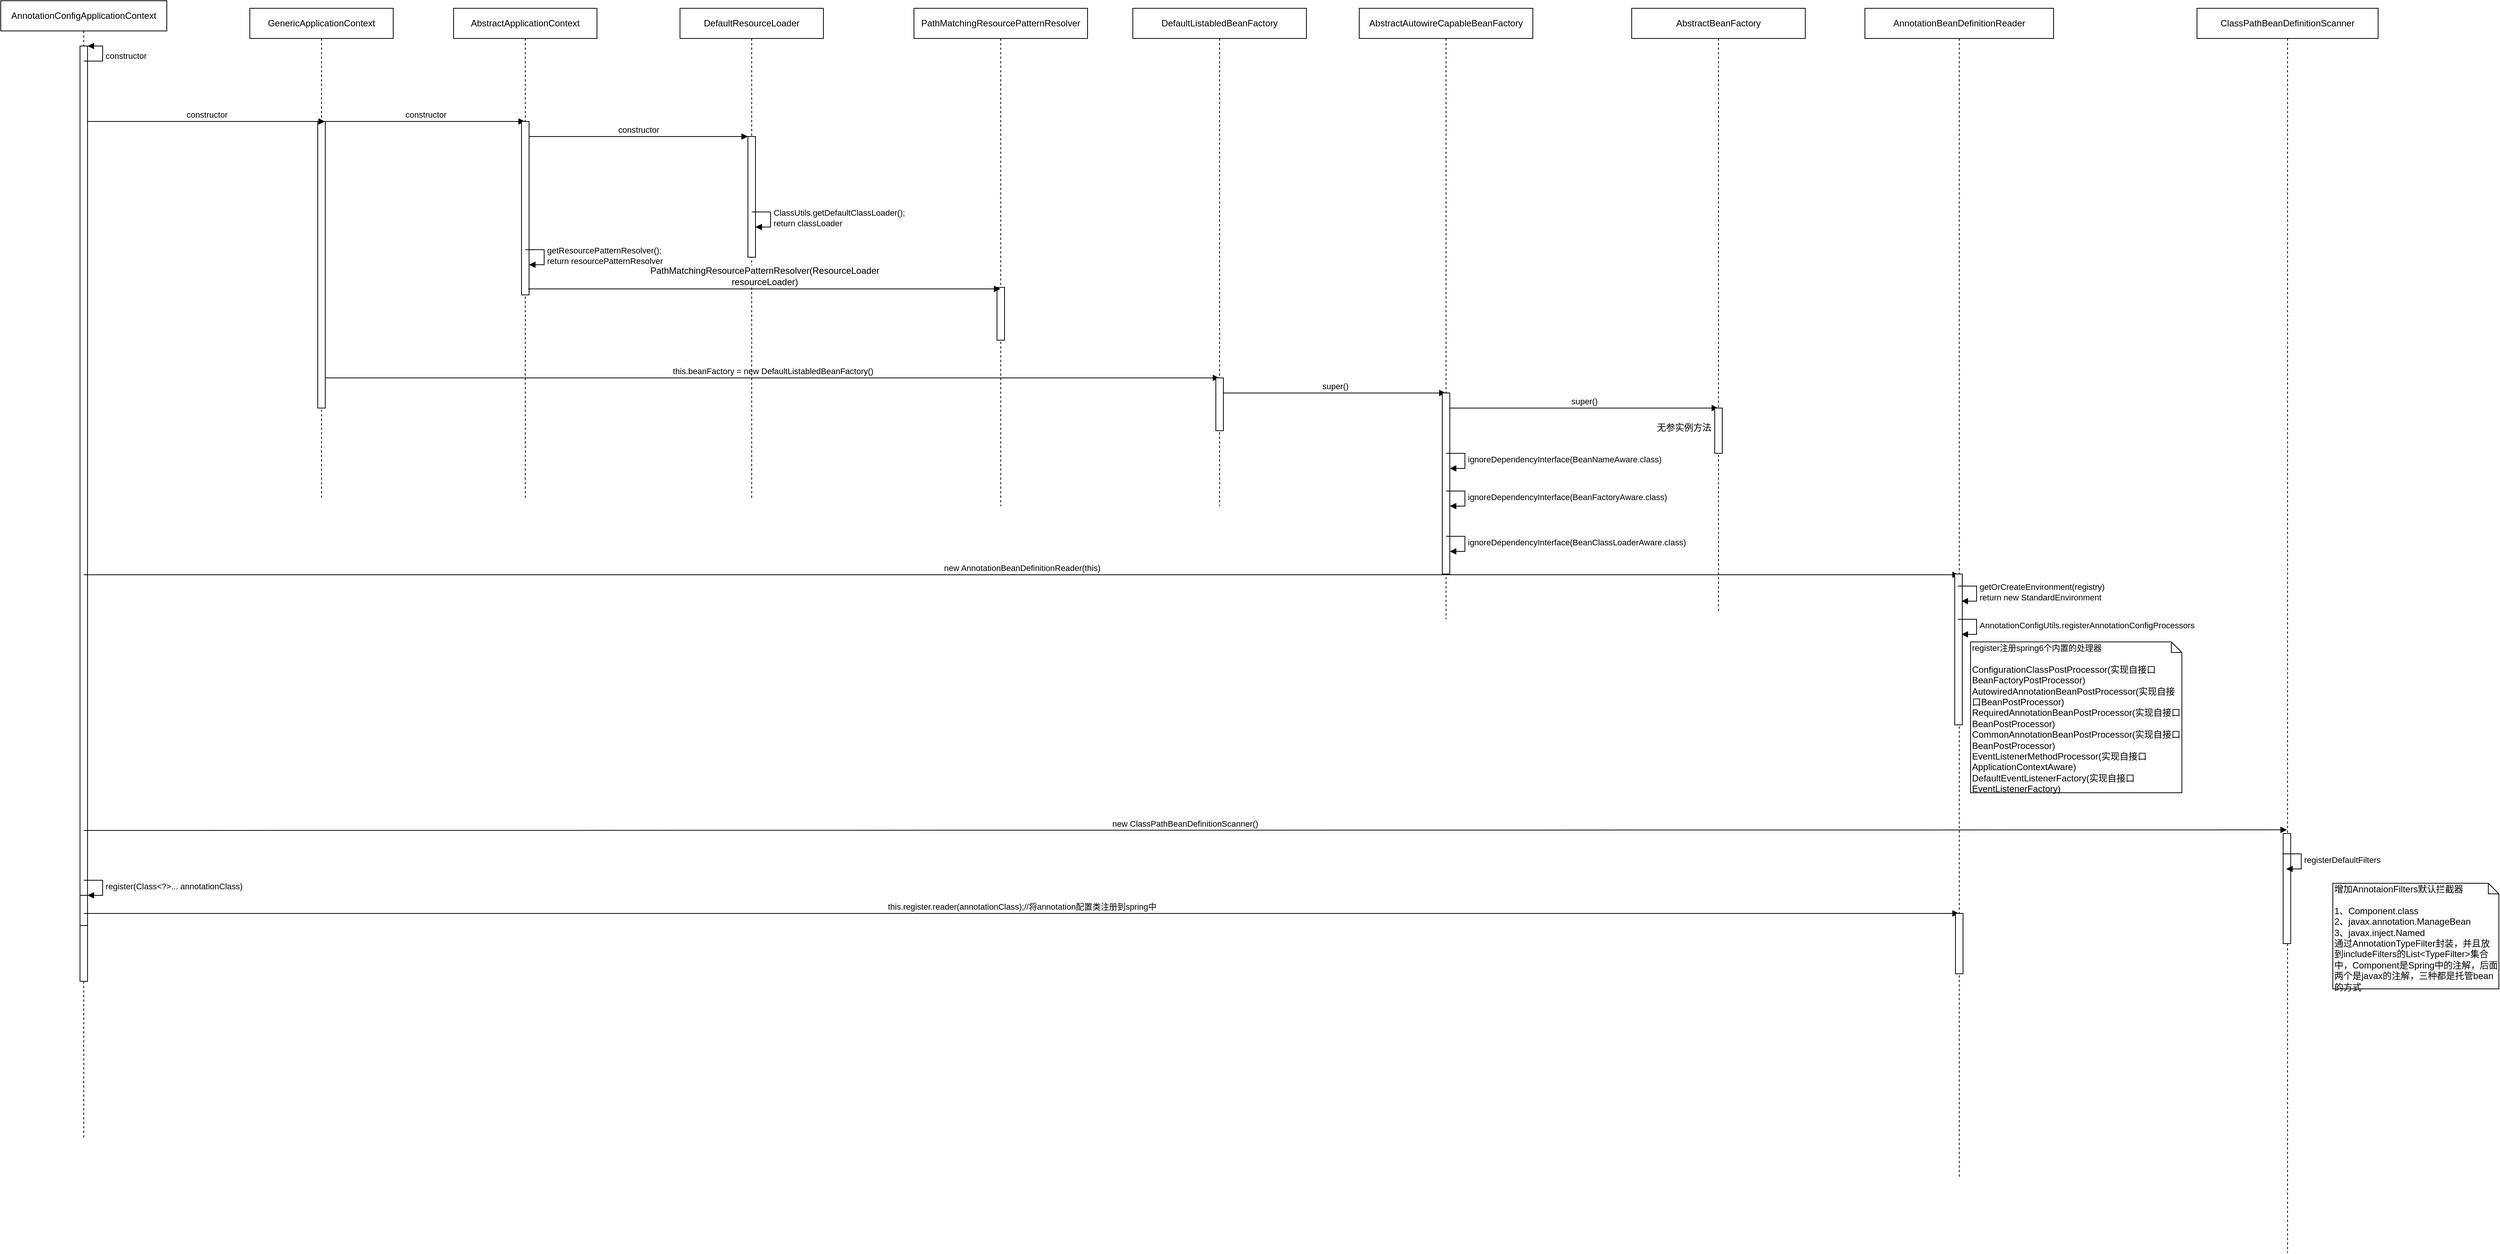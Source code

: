 <mxfile version="12.6.2" type="github">
  <diagram id="J6FIPwA2dGFhnOmoy--k" name="第 1 页">
    <mxGraphModel dx="2024" dy="954" grid="1" gridSize="10" guides="1" tooltips="1" connect="1" arrows="1" fold="1" page="1" pageScale="1" pageWidth="827" pageHeight="1169" math="0" shadow="0">
      <root>
        <mxCell id="0"/>
        <mxCell id="1" parent="0"/>
        <mxCell id="8ODlPxmyZQtsZDisSIkz-1" value="AnnotationConfigApplicationContext" style="shape=umlLifeline;perimeter=lifelinePerimeter;whiteSpace=wrap;html=1;container=1;collapsible=0;recursiveResize=0;outlineConnect=0;" parent="1" vertex="1">
          <mxGeometry x="90" y="100" width="220" height="1510" as="geometry"/>
        </mxCell>
        <mxCell id="8ODlPxmyZQtsZDisSIkz-9" value="" style="html=1;points=[];perimeter=orthogonalPerimeter;" parent="8ODlPxmyZQtsZDisSIkz-1" vertex="1">
          <mxGeometry x="105" y="60" width="10" height="1240" as="geometry"/>
        </mxCell>
        <mxCell id="8ODlPxmyZQtsZDisSIkz-10" value="constructor" style="edgeStyle=orthogonalEdgeStyle;html=1;align=left;spacingLeft=2;endArrow=block;rounded=0;entryX=1;entryY=0;" parent="8ODlPxmyZQtsZDisSIkz-1" target="8ODlPxmyZQtsZDisSIkz-9" edge="1">
          <mxGeometry relative="1" as="geometry">
            <mxPoint x="110" y="80" as="sourcePoint"/>
            <Array as="points">
              <mxPoint x="135" y="80"/>
            </Array>
          </mxGeometry>
        </mxCell>
        <mxCell id="8ODlPxmyZQtsZDisSIkz-55" value="new AnnotationBeanDefinitionReader(this)" style="html=1;verticalAlign=bottom;endArrow=block;" parent="8ODlPxmyZQtsZDisSIkz-1" target="8ODlPxmyZQtsZDisSIkz-52" edge="1">
          <mxGeometry width="80" relative="1" as="geometry">
            <mxPoint x="110" y="761" as="sourcePoint"/>
            <mxPoint x="190" y="761" as="targetPoint"/>
          </mxGeometry>
        </mxCell>
        <mxCell id="rK2NWTrXdCGRy9BM0mTn-6" value="new ClassPathBeanDefinitionScanner()" style="html=1;verticalAlign=bottom;endArrow=block;entryX=0.5;entryY=-0.033;entryDx=0;entryDy=0;entryPerimeter=0;" edge="1" parent="8ODlPxmyZQtsZDisSIkz-1" target="rK2NWTrXdCGRy9BM0mTn-5">
          <mxGeometry width="80" relative="1" as="geometry">
            <mxPoint x="110" y="1100" as="sourcePoint"/>
            <mxPoint x="3030" y="1100" as="targetPoint"/>
          </mxGeometry>
        </mxCell>
        <mxCell id="rK2NWTrXdCGRy9BM0mTn-19" value="" style="html=1;points=[];perimeter=orthogonalPerimeter;" vertex="1" parent="8ODlPxmyZQtsZDisSIkz-1">
          <mxGeometry x="105" y="1186" width="10" height="40" as="geometry"/>
        </mxCell>
        <mxCell id="rK2NWTrXdCGRy9BM0mTn-20" value="register(Class&amp;lt;?&amp;gt;... annotationClass)" style="edgeStyle=orthogonalEdgeStyle;html=1;align=left;spacingLeft=2;endArrow=block;rounded=0;entryX=1;entryY=0;" edge="1" target="rK2NWTrXdCGRy9BM0mTn-19" parent="8ODlPxmyZQtsZDisSIkz-1">
          <mxGeometry relative="1" as="geometry">
            <mxPoint x="110" y="1166" as="sourcePoint"/>
            <Array as="points">
              <mxPoint x="135" y="1166"/>
            </Array>
          </mxGeometry>
        </mxCell>
        <mxCell id="rK2NWTrXdCGRy9BM0mTn-22" value="this.register.reader(annotationClass);//将annotation配置类注册到spring中" style="html=1;verticalAlign=bottom;endArrow=block;" edge="1" parent="8ODlPxmyZQtsZDisSIkz-1" target="8ODlPxmyZQtsZDisSIkz-52">
          <mxGeometry width="80" relative="1" as="geometry">
            <mxPoint x="110" y="1210" as="sourcePoint"/>
            <mxPoint x="190" y="1210" as="targetPoint"/>
          </mxGeometry>
        </mxCell>
        <mxCell id="8ODlPxmyZQtsZDisSIkz-2" value="GenericApplicationContext" style="shape=umlLifeline;perimeter=lifelinePerimeter;whiteSpace=wrap;html=1;container=1;collapsible=0;recursiveResize=0;outlineConnect=0;" parent="1" vertex="1">
          <mxGeometry x="420" y="110" width="190" height="650" as="geometry"/>
        </mxCell>
        <mxCell id="8ODlPxmyZQtsZDisSIkz-11" value="" style="html=1;points=[];perimeter=orthogonalPerimeter;" parent="8ODlPxmyZQtsZDisSIkz-2" vertex="1">
          <mxGeometry x="90" y="150" width="10" height="380" as="geometry"/>
        </mxCell>
        <mxCell id="8ODlPxmyZQtsZDisSIkz-14" value="constructor" style="html=1;verticalAlign=bottom;endArrow=block;" parent="8ODlPxmyZQtsZDisSIkz-2" target="8ODlPxmyZQtsZDisSIkz-6" edge="1">
          <mxGeometry width="80" relative="1" as="geometry">
            <mxPoint x="100" y="150" as="sourcePoint"/>
            <mxPoint x="180" y="150" as="targetPoint"/>
          </mxGeometry>
        </mxCell>
        <mxCell id="8ODlPxmyZQtsZDisSIkz-27" value="this.beanFactory = new DefaultListabledBeanFactory()" style="html=1;verticalAlign=bottom;endArrow=block;" parent="8ODlPxmyZQtsZDisSIkz-2" target="8ODlPxmyZQtsZDisSIkz-25" edge="1">
          <mxGeometry width="80" relative="1" as="geometry">
            <mxPoint x="100" y="490" as="sourcePoint"/>
            <mxPoint x="180" y="490" as="targetPoint"/>
          </mxGeometry>
        </mxCell>
        <mxCell id="8ODlPxmyZQtsZDisSIkz-6" value="AbstractApplicationContext" style="shape=umlLifeline;perimeter=lifelinePerimeter;whiteSpace=wrap;html=1;container=1;collapsible=0;recursiveResize=0;outlineConnect=0;" parent="1" vertex="1">
          <mxGeometry x="690" y="110" width="190" height="650" as="geometry"/>
        </mxCell>
        <mxCell id="8ODlPxmyZQtsZDisSIkz-13" value="" style="html=1;points=[];perimeter=orthogonalPerimeter;" parent="8ODlPxmyZQtsZDisSIkz-6" vertex="1">
          <mxGeometry x="90" y="150" width="10" height="230" as="geometry"/>
        </mxCell>
        <mxCell id="8ODlPxmyZQtsZDisSIkz-16" value="constructor" style="html=1;verticalAlign=bottom;endArrow=block;" parent="8ODlPxmyZQtsZDisSIkz-6" target="8ODlPxmyZQtsZDisSIkz-15" edge="1">
          <mxGeometry width="80" relative="1" as="geometry">
            <mxPoint x="100" y="170" as="sourcePoint"/>
            <mxPoint x="180" y="170" as="targetPoint"/>
          </mxGeometry>
        </mxCell>
        <mxCell id="8ODlPxmyZQtsZDisSIkz-20" value="getResourcePatternResolver();&lt;br&gt;return resourcePatternResolver" style="edgeStyle=orthogonalEdgeStyle;html=1;align=left;spacingLeft=2;endArrow=block;rounded=0;entryX=1;entryY=0;" parent="8ODlPxmyZQtsZDisSIkz-6" edge="1">
          <mxGeometry relative="1" as="geometry">
            <mxPoint x="95" y="320" as="sourcePoint"/>
            <Array as="points">
              <mxPoint x="120" y="320"/>
            </Array>
            <mxPoint x="100" y="340" as="targetPoint"/>
          </mxGeometry>
        </mxCell>
        <mxCell id="8ODlPxmyZQtsZDisSIkz-7" value="DefaultResourceLoader" style="shape=umlLifeline;perimeter=lifelinePerimeter;whiteSpace=wrap;html=1;container=1;collapsible=0;recursiveResize=0;outlineConnect=0;" parent="1" vertex="1">
          <mxGeometry x="990" y="110" width="190" height="650" as="geometry"/>
        </mxCell>
        <mxCell id="8ODlPxmyZQtsZDisSIkz-15" value="" style="html=1;points=[];perimeter=orthogonalPerimeter;" parent="8ODlPxmyZQtsZDisSIkz-7" vertex="1">
          <mxGeometry x="90" y="170" width="10" height="160" as="geometry"/>
        </mxCell>
        <mxCell id="8ODlPxmyZQtsZDisSIkz-18" value="ClassUtils.getDefaultClassLoader();&lt;br&gt;return classLoader" style="edgeStyle=orthogonalEdgeStyle;html=1;align=left;spacingLeft=2;endArrow=block;rounded=0;entryX=1;entryY=0;" parent="8ODlPxmyZQtsZDisSIkz-7" edge="1">
          <mxGeometry relative="1" as="geometry">
            <mxPoint x="95" y="270" as="sourcePoint"/>
            <Array as="points">
              <mxPoint x="120" y="270"/>
            </Array>
            <mxPoint x="100" y="290" as="targetPoint"/>
          </mxGeometry>
        </mxCell>
        <mxCell id="8ODlPxmyZQtsZDisSIkz-21" value="PathMatchingResourcePatternResolver" style="shape=umlLifeline;perimeter=lifelinePerimeter;whiteSpace=wrap;html=1;container=1;collapsible=0;recursiveResize=0;outlineConnect=0;" parent="1" vertex="1">
          <mxGeometry x="1300" y="110" width="230" height="660" as="geometry"/>
        </mxCell>
        <mxCell id="8ODlPxmyZQtsZDisSIkz-23" value="" style="html=1;points=[];perimeter=orthogonalPerimeter;" parent="8ODlPxmyZQtsZDisSIkz-21" vertex="1">
          <mxGeometry x="110" y="370" width="10" height="70" as="geometry"/>
        </mxCell>
        <mxCell id="8ODlPxmyZQtsZDisSIkz-22" value="&lt;span style=&quot;font-size: 12px ; white-space: normal ; background-color: rgb(248 , 249 , 250)&quot;&gt;PathMatchingResourcePatternResolver(ResourceLoader resourceLoader)&lt;/span&gt;" style="html=1;verticalAlign=bottom;endArrow=block;exitX=0.9;exitY=0.8;exitDx=0;exitDy=0;exitPerimeter=0;" parent="1" target="8ODlPxmyZQtsZDisSIkz-21" edge="1">
          <mxGeometry width="80" relative="1" as="geometry">
            <mxPoint x="789" y="482" as="sourcePoint"/>
            <mxPoint x="870" y="470" as="targetPoint"/>
          </mxGeometry>
        </mxCell>
        <mxCell id="8ODlPxmyZQtsZDisSIkz-25" value="DefaultListabledBeanFactory" style="shape=umlLifeline;perimeter=lifelinePerimeter;whiteSpace=wrap;html=1;container=1;collapsible=0;recursiveResize=0;outlineConnect=0;" parent="1" vertex="1">
          <mxGeometry x="1590" y="110" width="230" height="660" as="geometry"/>
        </mxCell>
        <mxCell id="8ODlPxmyZQtsZDisSIkz-26" value="" style="html=1;points=[];perimeter=orthogonalPerimeter;" parent="8ODlPxmyZQtsZDisSIkz-25" vertex="1">
          <mxGeometry x="110" y="490" width="10" height="70" as="geometry"/>
        </mxCell>
        <mxCell id="8ODlPxmyZQtsZDisSIkz-30" value="super()" style="html=1;verticalAlign=bottom;endArrow=block;" parent="8ODlPxmyZQtsZDisSIkz-25" target="8ODlPxmyZQtsZDisSIkz-28" edge="1">
          <mxGeometry width="80" relative="1" as="geometry">
            <mxPoint x="120" y="510" as="sourcePoint"/>
            <mxPoint x="200" y="510" as="targetPoint"/>
          </mxGeometry>
        </mxCell>
        <mxCell id="8ODlPxmyZQtsZDisSIkz-28" value="AbstractAutowireCapableBeanFactory" style="shape=umlLifeline;perimeter=lifelinePerimeter;whiteSpace=wrap;html=1;container=1;collapsible=0;recursiveResize=0;outlineConnect=0;" parent="1" vertex="1">
          <mxGeometry x="1890" y="110" width="230" height="810" as="geometry"/>
        </mxCell>
        <mxCell id="8ODlPxmyZQtsZDisSIkz-29" value="" style="html=1;points=[];perimeter=orthogonalPerimeter;" parent="8ODlPxmyZQtsZDisSIkz-28" vertex="1">
          <mxGeometry x="110" y="510" width="10" height="240" as="geometry"/>
        </mxCell>
        <mxCell id="8ODlPxmyZQtsZDisSIkz-34" value="super()" style="html=1;verticalAlign=bottom;endArrow=block;" parent="8ODlPxmyZQtsZDisSIkz-28" target="8ODlPxmyZQtsZDisSIkz-31" edge="1">
          <mxGeometry width="80" relative="1" as="geometry">
            <mxPoint x="120" y="530" as="sourcePoint"/>
            <mxPoint x="200" y="530" as="targetPoint"/>
          </mxGeometry>
        </mxCell>
        <mxCell id="8ODlPxmyZQtsZDisSIkz-37" value="ignoreDependencyInterface(BeanNameAware.class)" style="edgeStyle=orthogonalEdgeStyle;html=1;align=left;spacingLeft=2;endArrow=block;rounded=0;entryX=1;entryY=0;" parent="8ODlPxmyZQtsZDisSIkz-28" edge="1">
          <mxGeometry relative="1" as="geometry">
            <mxPoint x="115" y="590" as="sourcePoint"/>
            <Array as="points">
              <mxPoint x="140" y="590"/>
            </Array>
            <mxPoint x="120" y="610" as="targetPoint"/>
          </mxGeometry>
        </mxCell>
        <mxCell id="8ODlPxmyZQtsZDisSIkz-41" value="ignoreDependencyInterface(BeanFactoryAware.class)" style="edgeStyle=orthogonalEdgeStyle;html=1;align=left;spacingLeft=2;endArrow=block;rounded=0;entryX=1;entryY=0;" parent="8ODlPxmyZQtsZDisSIkz-28" edge="1">
          <mxGeometry relative="1" as="geometry">
            <mxPoint x="115" y="640" as="sourcePoint"/>
            <Array as="points">
              <mxPoint x="140" y="640"/>
            </Array>
            <mxPoint x="120" y="660" as="targetPoint"/>
          </mxGeometry>
        </mxCell>
        <mxCell id="8ODlPxmyZQtsZDisSIkz-43" value="ignoreDependencyInterface(BeanClassLoaderAware.class)" style="edgeStyle=orthogonalEdgeStyle;html=1;align=left;spacingLeft=2;endArrow=block;rounded=0;entryX=1;entryY=0;" parent="8ODlPxmyZQtsZDisSIkz-28" edge="1">
          <mxGeometry relative="1" as="geometry">
            <mxPoint x="115" y="700" as="sourcePoint"/>
            <Array as="points">
              <mxPoint x="140" y="700"/>
            </Array>
            <mxPoint x="120" y="720" as="targetPoint"/>
          </mxGeometry>
        </mxCell>
        <mxCell id="8ODlPxmyZQtsZDisSIkz-31" value="AbstractBeanFactory" style="shape=umlLifeline;perimeter=lifelinePerimeter;whiteSpace=wrap;html=1;container=1;collapsible=0;recursiveResize=0;outlineConnect=0;" parent="1" vertex="1">
          <mxGeometry x="2251" y="110" width="230" height="800" as="geometry"/>
        </mxCell>
        <mxCell id="8ODlPxmyZQtsZDisSIkz-32" value="" style="html=1;points=[];perimeter=orthogonalPerimeter;" parent="8ODlPxmyZQtsZDisSIkz-31" vertex="1">
          <mxGeometry x="110" y="530" width="10" height="60" as="geometry"/>
        </mxCell>
        <mxCell id="8ODlPxmyZQtsZDisSIkz-35" value="无参实例方法" style="text;html=1;align=center;verticalAlign=middle;resizable=0;points=[];autosize=1;" parent="1" vertex="1">
          <mxGeometry x="2275" y="656" width="90" height="20" as="geometry"/>
        </mxCell>
        <mxCell id="8ODlPxmyZQtsZDisSIkz-52" value="AnnotationBeanDefinitionReader" style="shape=umlLifeline;perimeter=lifelinePerimeter;whiteSpace=wrap;html=1;container=1;collapsible=0;recursiveResize=0;outlineConnect=0;" parent="1" vertex="1">
          <mxGeometry x="2560" y="110" width="250" height="1550" as="geometry"/>
        </mxCell>
        <mxCell id="8ODlPxmyZQtsZDisSIkz-54" value="" style="html=1;points=[];perimeter=orthogonalPerimeter;" parent="8ODlPxmyZQtsZDisSIkz-52" vertex="1">
          <mxGeometry x="119" y="750" width="10" height="200" as="geometry"/>
        </mxCell>
        <mxCell id="8ODlPxmyZQtsZDisSIkz-57" value="getOrCreateEnvironment(registry)&lt;br&gt;return new StandardEnvironment" style="edgeStyle=orthogonalEdgeStyle;html=1;align=left;spacingLeft=2;endArrow=block;rounded=0;entryX=1;entryY=0;" parent="8ODlPxmyZQtsZDisSIkz-52" edge="1">
          <mxGeometry relative="1" as="geometry">
            <mxPoint x="123" y="766" as="sourcePoint"/>
            <Array as="points">
              <mxPoint x="148" y="766"/>
            </Array>
            <mxPoint x="128" y="786" as="targetPoint"/>
          </mxGeometry>
        </mxCell>
        <mxCell id="rK2NWTrXdCGRy9BM0mTn-2" value="AnnotationConfigUtils.registerAnnotationConfigProcessors" style="edgeStyle=orthogonalEdgeStyle;html=1;align=left;spacingLeft=2;endArrow=block;rounded=0;entryX=1;entryY=0;" edge="1" parent="8ODlPxmyZQtsZDisSIkz-52">
          <mxGeometry relative="1" as="geometry">
            <mxPoint x="123" y="810" as="sourcePoint"/>
            <Array as="points">
              <mxPoint x="148" y="810"/>
            </Array>
            <mxPoint x="128" y="830" as="targetPoint"/>
          </mxGeometry>
        </mxCell>
        <mxCell id="rK2NWTrXdCGRy9BM0mTn-21" value="" style="html=1;points=[];perimeter=orthogonalPerimeter;" vertex="1" parent="8ODlPxmyZQtsZDisSIkz-52">
          <mxGeometry x="120" y="1200" width="10" height="80" as="geometry"/>
        </mxCell>
        <mxCell id="8ODlPxmyZQtsZDisSIkz-12" value="constructor" style="html=1;verticalAlign=bottom;endArrow=block;" parent="1" edge="1">
          <mxGeometry width="80" relative="1" as="geometry">
            <mxPoint x="205" y="260" as="sourcePoint"/>
            <mxPoint x="519.5" y="260" as="targetPoint"/>
          </mxGeometry>
        </mxCell>
        <mxCell id="rK2NWTrXdCGRy9BM0mTn-3" value="&lt;span style=&quot;font-size: 11px ; white-space: nowrap ; background-color: rgb(255 , 255 , 255)&quot;&gt;register注册spring6个内置的处理器&lt;/span&gt;&lt;br&gt;&lt;br&gt;&lt;div&gt;ConfigurationClassPostProcessor(实现自接口BeanFactoryPostProcessor)&lt;br&gt;&lt;/div&gt;&lt;div&gt;AutowiredAnnotationBeanPostProcessor(实现自接口BeanPostProcessor)&lt;br&gt;&lt;/div&gt;&lt;div&gt;RequiredAnnotationBeanPostProcessor(实现自接口BeanPostProcessor)&lt;br&gt;&lt;/div&gt;&lt;div&gt;CommonAnnotationBeanPostProcessor(实现自接口BeanPostProcessor)&lt;br&gt;&lt;/div&gt;&lt;div&gt;EventListenerMethodProcessor(实现自接口ApplicationContextAware)&lt;br&gt;&lt;/div&gt;&lt;div&gt;DefaultEventListenerFactory(实现自接口EventListenerFactory)&amp;nbsp;&lt;/div&gt;" style="shape=note;whiteSpace=wrap;html=1;size=14;verticalAlign=top;align=left;spacingTop=-6;" vertex="1" parent="1">
          <mxGeometry x="2700" y="950" width="280" height="200" as="geometry"/>
        </mxCell>
        <mxCell id="rK2NWTrXdCGRy9BM0mTn-4" value="ClassPathBeanDefinitionScanner" style="shape=umlLifeline;perimeter=lifelinePerimeter;whiteSpace=wrap;html=1;container=1;collapsible=0;recursiveResize=0;outlineConnect=0;" vertex="1" parent="1">
          <mxGeometry x="3000" y="110" width="240" height="1650" as="geometry"/>
        </mxCell>
        <mxCell id="rK2NWTrXdCGRy9BM0mTn-5" value="" style="html=1;points=[];perimeter=orthogonalPerimeter;" vertex="1" parent="rK2NWTrXdCGRy9BM0mTn-4">
          <mxGeometry x="114.17" y="1094" width="10" height="146" as="geometry"/>
        </mxCell>
        <mxCell id="rK2NWTrXdCGRy9BM0mTn-8" value="registerDefaultFilters" style="edgeStyle=orthogonalEdgeStyle;html=1;align=left;spacingLeft=2;endArrow=block;rounded=0;entryX=1;entryY=0;" edge="1" parent="rK2NWTrXdCGRy9BM0mTn-4">
          <mxGeometry relative="1" as="geometry">
            <mxPoint x="113.17" y="1121" as="sourcePoint"/>
            <Array as="points">
              <mxPoint x="138.17" y="1121"/>
            </Array>
            <mxPoint x="118.17" y="1141" as="targetPoint"/>
          </mxGeometry>
        </mxCell>
        <mxCell id="rK2NWTrXdCGRy9BM0mTn-10" value="增加AnnotaionFilters默认拦截器&lt;br&gt;&lt;br&gt;1、Component.class&lt;br&gt;2、javax.annotation.ManageBean&lt;br&gt;3、javax.inject.Named&lt;br&gt;通过AnnotationTypeFilter封装，并且放到includeFilters的List&amp;lt;TypeFilter&amp;gt;集合中，Component是Spring中的注解，后面两个是javax的注解，三种都是托管bean的方式" style="shape=note;whiteSpace=wrap;html=1;size=14;verticalAlign=top;align=left;spacingTop=-6;" vertex="1" parent="1">
          <mxGeometry x="3180" y="1270" width="220" height="140" as="geometry"/>
        </mxCell>
      </root>
    </mxGraphModel>
  </diagram>
</mxfile>

